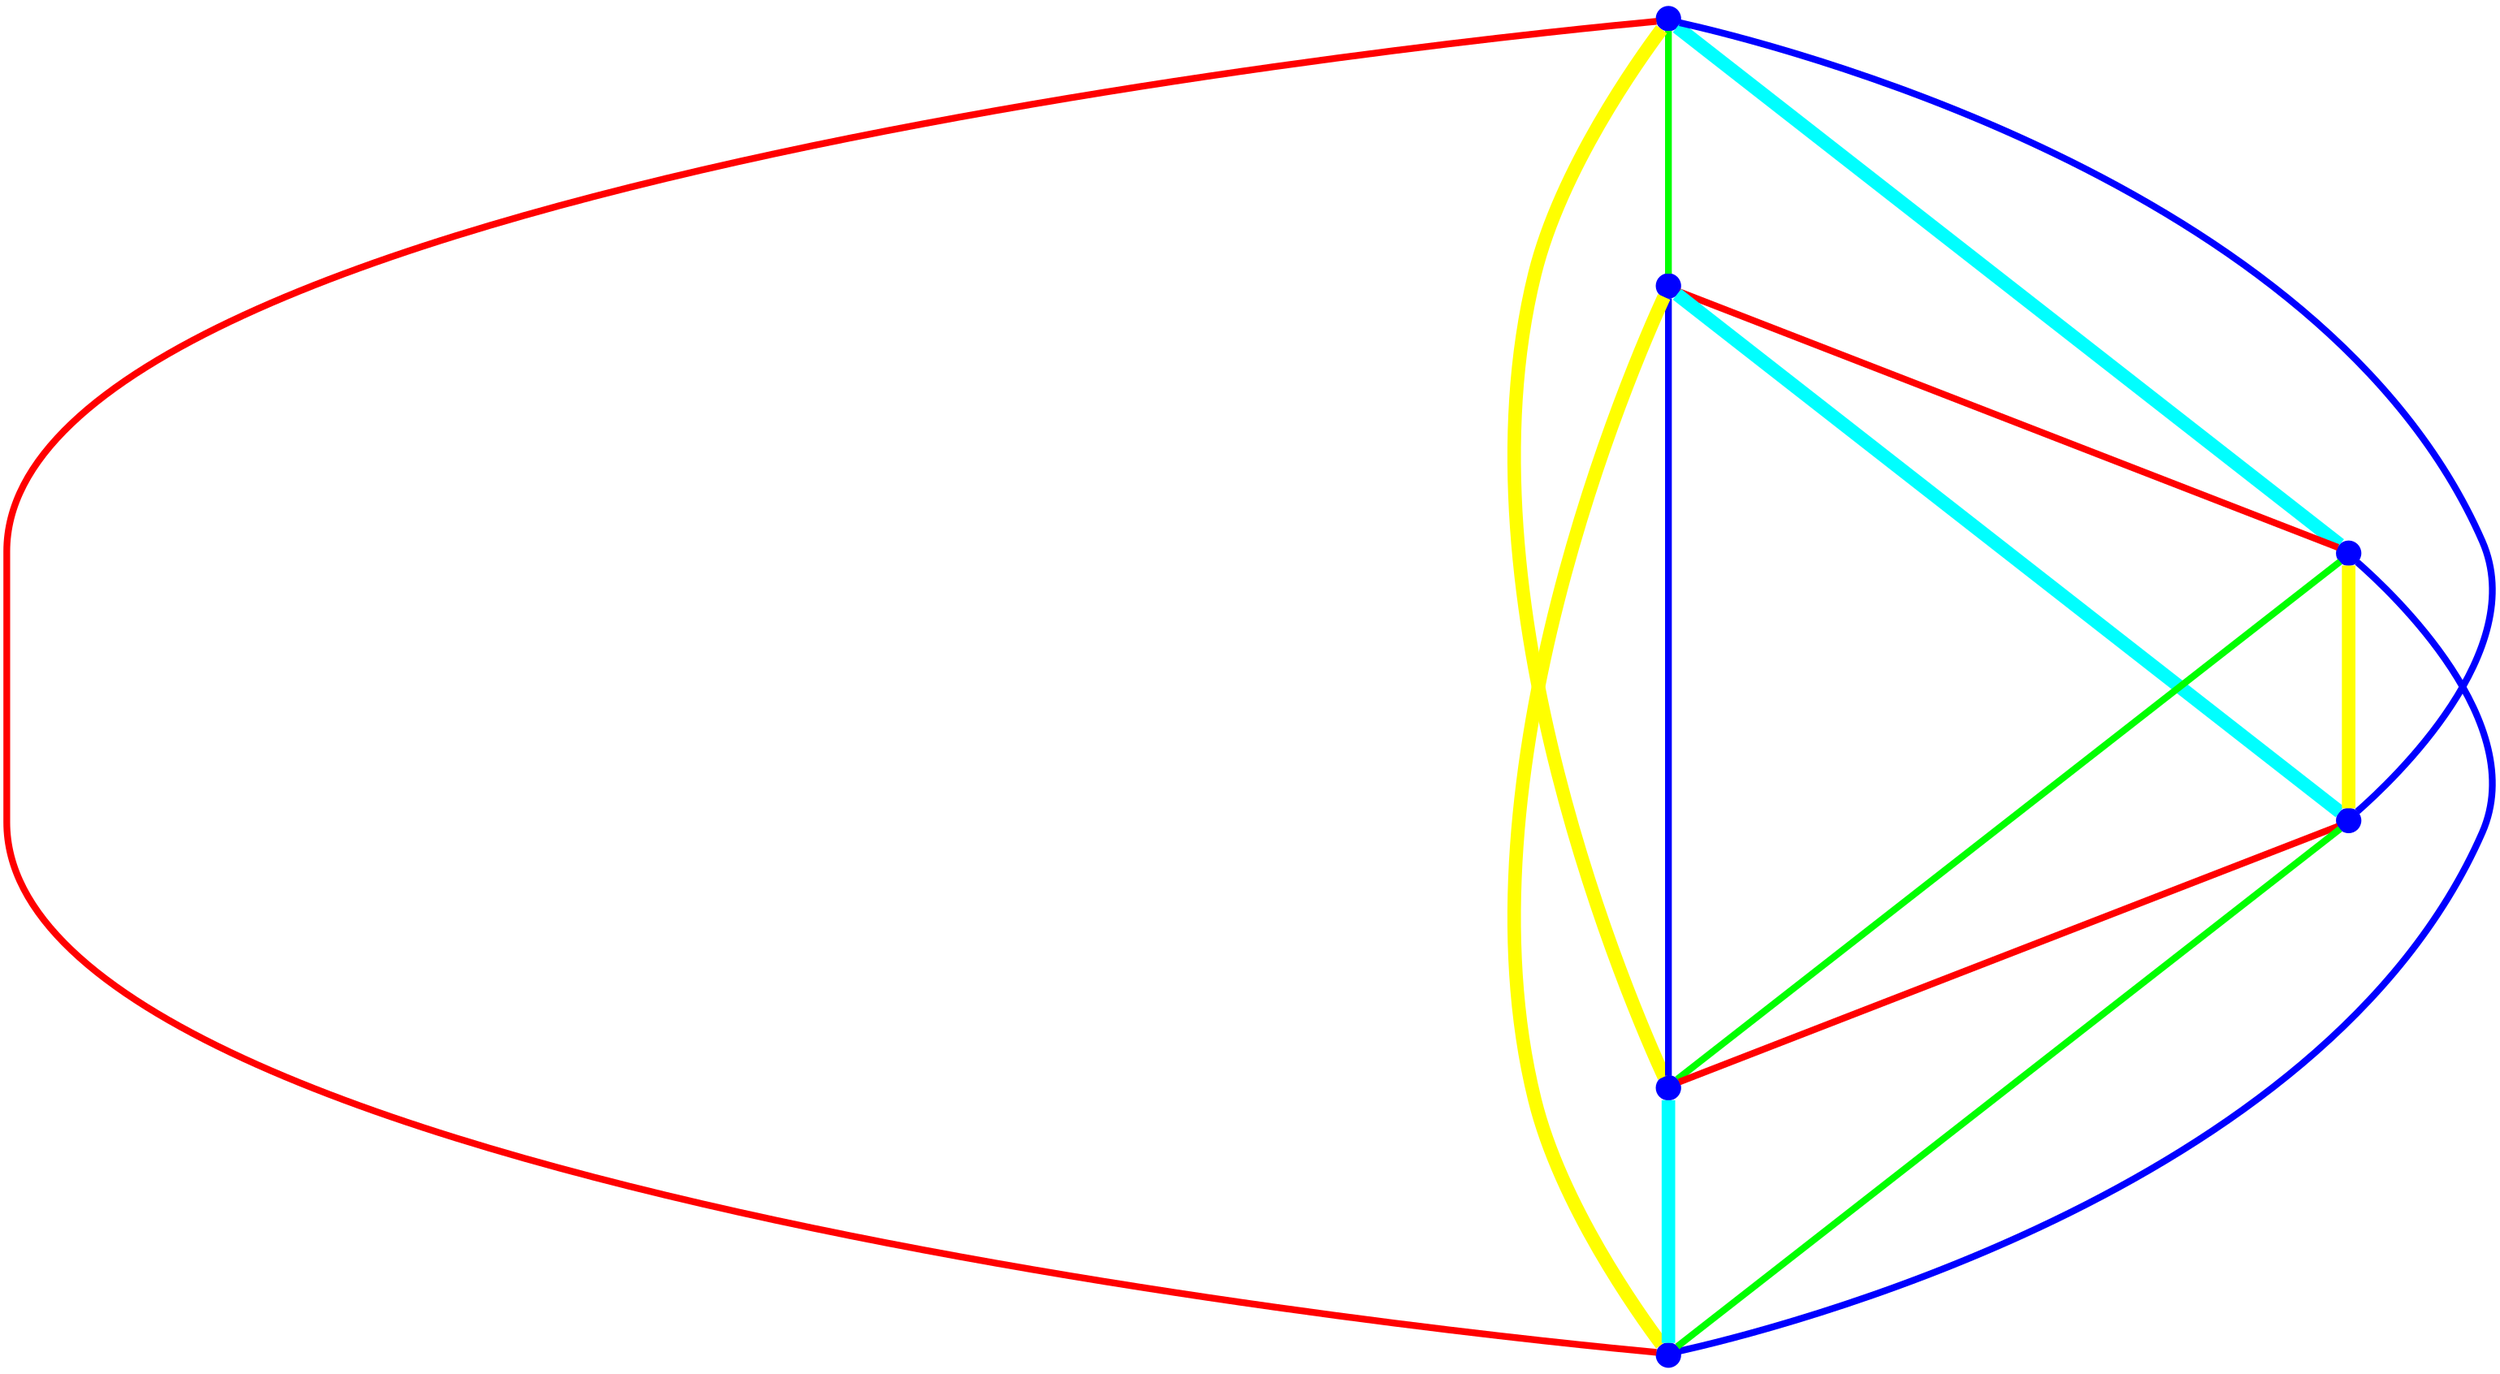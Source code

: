 graph {
ranksep=2
nodesep=2
node [label="" shape=circle style=filled fixedsize=true color=blue fillcolor=blue width=0.2];
"1" -- "2" [style="solid",penwidth="4",color="green"];
"1" -- "3" [style="solid",penwidth="8",color="cyan"];
"1" -- "4" [style="solid",penwidth="4",color="blue"];
"1" -- "5" [style="solid",penwidth="8",color="yellow"];
"1" -- "6" [style="solid",penwidth="4",color="red"];
"2" -- "3" [style="solid",penwidth="4",color="red"];
"2" -- "4" [style="solid",penwidth="8",color="cyan"];
"2" -- "5" [style="solid",penwidth="4",color="blue"];
"2" -- "6" [style="solid",penwidth="8",color="yellow"];
"3" -- "4" [style="solid",penwidth="8",color="yellow"];
"3" -- "5" [style="solid",penwidth="4",color="green"];
"3" -- "6" [style="solid",penwidth="4",color="blue"];
"4" -- "5" [style="solid",penwidth="4",color="red"];
"4" -- "6" [style="solid",penwidth="4",color="green"];
"5" -- "6" [style="solid",penwidth="8",color="cyan"];
}
